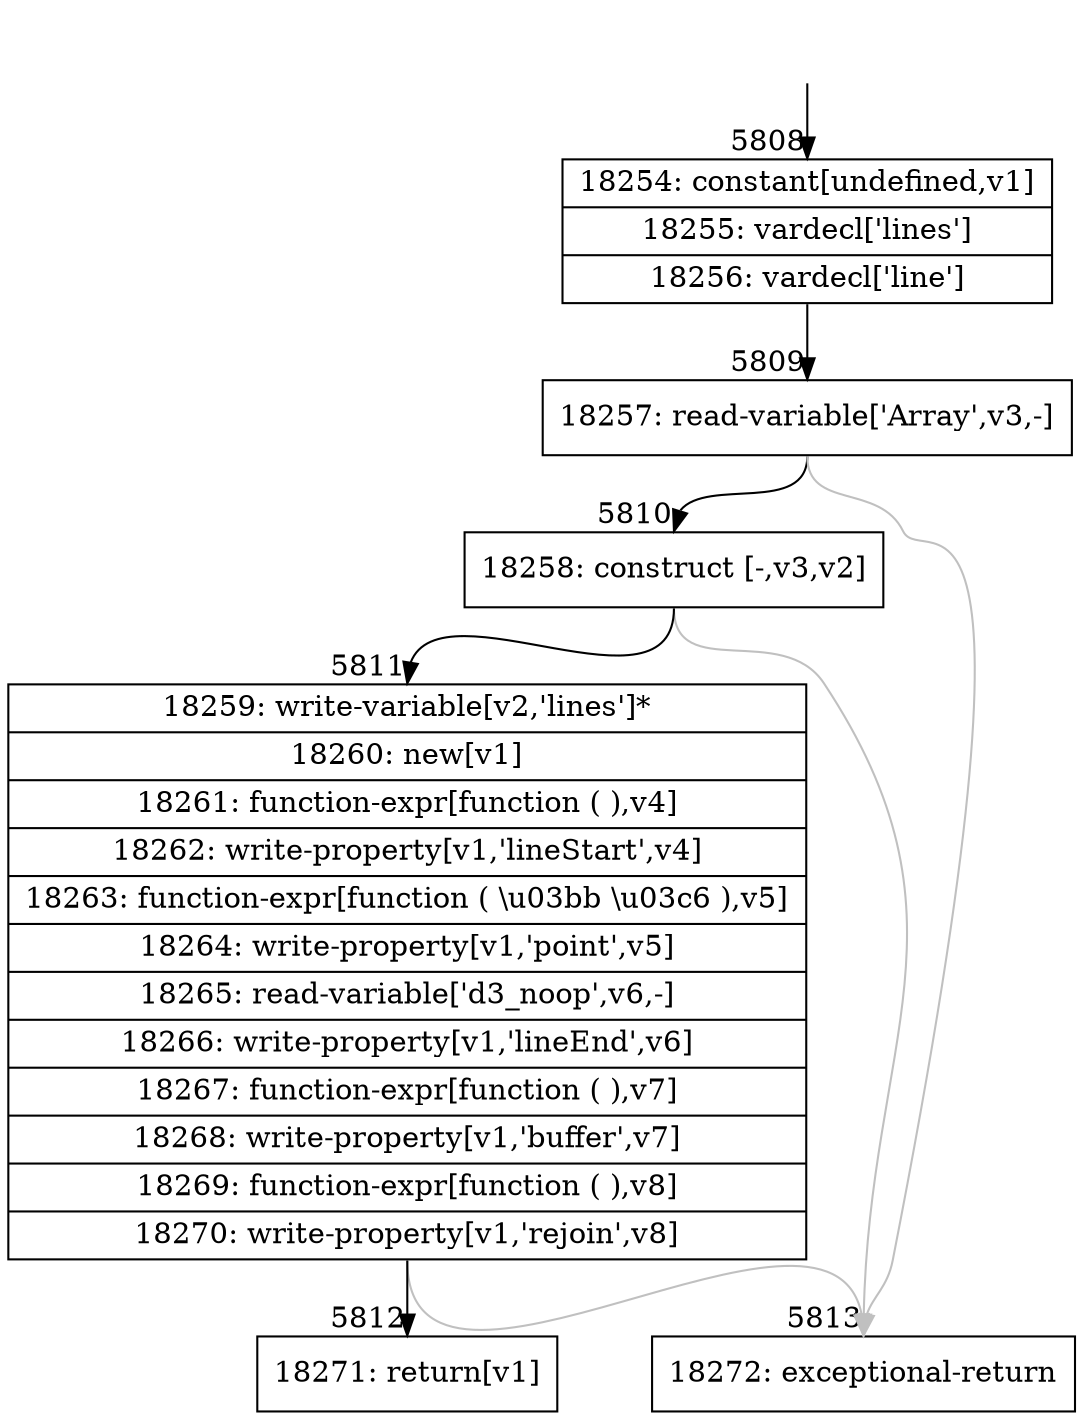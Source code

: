 digraph {
rankdir="TD"
BB_entry545[shape=none,label=""];
BB_entry545 -> BB5808 [tailport=s, headport=n, headlabel="    5808"]
BB5808 [shape=record label="{18254: constant[undefined,v1]|18255: vardecl['lines']|18256: vardecl['line']}" ] 
BB5808 -> BB5809 [tailport=s, headport=n, headlabel="      5809"]
BB5809 [shape=record label="{18257: read-variable['Array',v3,-]}" ] 
BB5809 -> BB5810 [tailport=s, headport=n, headlabel="      5810"]
BB5809 -> BB5813 [tailport=s, headport=n, color=gray, headlabel="      5813"]
BB5810 [shape=record label="{18258: construct [-,v3,v2]}" ] 
BB5810 -> BB5811 [tailport=s, headport=n, headlabel="      5811"]
BB5810 -> BB5813 [tailport=s, headport=n, color=gray]
BB5811 [shape=record label="{18259: write-variable[v2,'lines']*|18260: new[v1]|18261: function-expr[function ( ),v4]|18262: write-property[v1,'lineStart',v4]|18263: function-expr[function ( \\u03bb \\u03c6 ),v5]|18264: write-property[v1,'point',v5]|18265: read-variable['d3_noop',v6,-]|18266: write-property[v1,'lineEnd',v6]|18267: function-expr[function ( ),v7]|18268: write-property[v1,'buffer',v7]|18269: function-expr[function ( ),v8]|18270: write-property[v1,'rejoin',v8]}" ] 
BB5811 -> BB5812 [tailport=s, headport=n, headlabel="      5812"]
BB5811 -> BB5813 [tailport=s, headport=n, color=gray]
BB5812 [shape=record label="{18271: return[v1]}" ] 
BB5813 [shape=record label="{18272: exceptional-return}" ] 
//#$~ 3420
}
